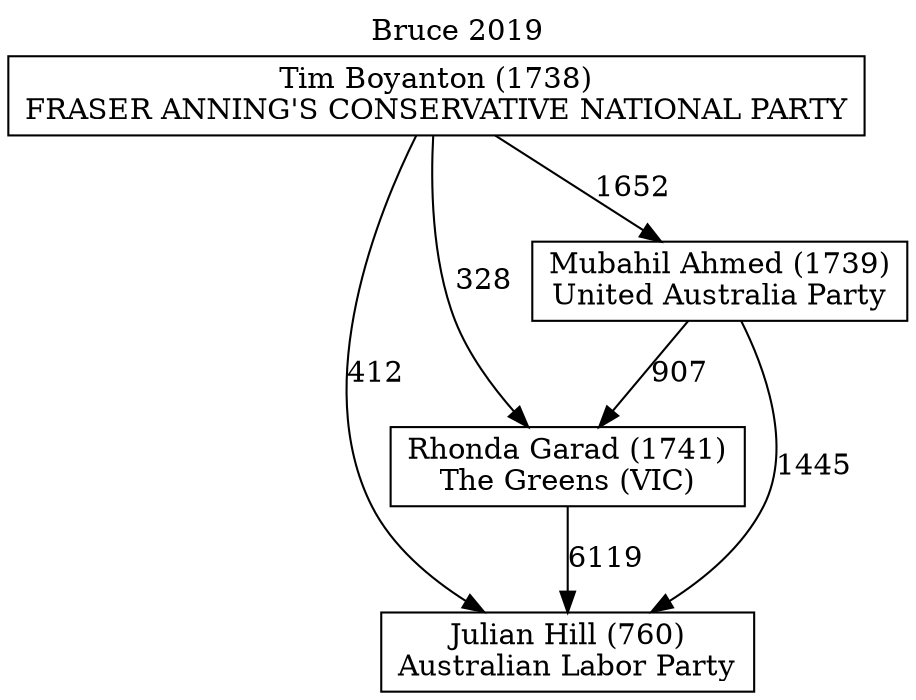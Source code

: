 // House preference flow
digraph "Julian Hill (760)_Bruce_2019" {
	graph [label="Bruce 2019" labelloc=t mclimit=10]
	node [shape=box]
	"Julian Hill (760)" [label="Julian Hill (760)
Australian Labor Party"]
	"Rhonda Garad (1741)" [label="Rhonda Garad (1741)
The Greens (VIC)"]
	"Mubahil Ahmed (1739)" [label="Mubahil Ahmed (1739)
United Australia Party"]
	"Tim Boyanton (1738)" [label="Tim Boyanton (1738)
FRASER ANNING'S CONSERVATIVE NATIONAL PARTY"]
	"Rhonda Garad (1741)" -> "Julian Hill (760)" [label=6119]
	"Mubahil Ahmed (1739)" -> "Rhonda Garad (1741)" [label=907]
	"Tim Boyanton (1738)" -> "Mubahil Ahmed (1739)" [label=1652]
	"Mubahil Ahmed (1739)" -> "Julian Hill (760)" [label=1445]
	"Tim Boyanton (1738)" -> "Julian Hill (760)" [label=412]
	"Tim Boyanton (1738)" -> "Rhonda Garad (1741)" [label=328]
}
